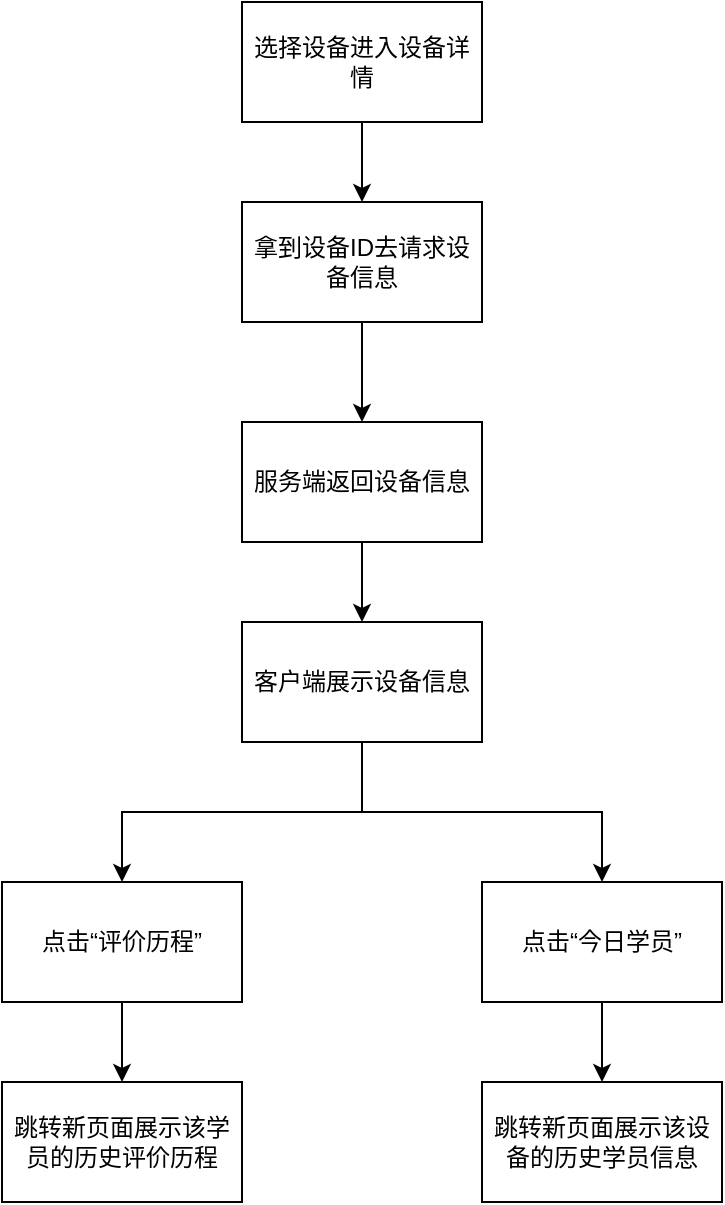 <mxfile version="20.1.3" type="github">
  <diagram id="ljY7VgrKvm63Tl28yFZM" name="第 1 页">
    <mxGraphModel dx="1426" dy="737" grid="1" gridSize="10" guides="1" tooltips="1" connect="1" arrows="1" fold="1" page="1" pageScale="1" pageWidth="827" pageHeight="1169" math="0" shadow="0">
      <root>
        <mxCell id="0" />
        <mxCell id="1" parent="0" />
        <mxCell id="k-6XKZw1vdDDYsS-DaHV-3" value="" style="edgeStyle=orthogonalEdgeStyle;rounded=0;orthogonalLoop=1;jettySize=auto;html=1;" edge="1" parent="1" source="k-6XKZw1vdDDYsS-DaHV-1" target="k-6XKZw1vdDDYsS-DaHV-2">
          <mxGeometry relative="1" as="geometry" />
        </mxCell>
        <mxCell id="k-6XKZw1vdDDYsS-DaHV-1" value="选择设备进入设备详情" style="rounded=0;whiteSpace=wrap;html=1;" vertex="1" parent="1">
          <mxGeometry x="300" y="100" width="120" height="60" as="geometry" />
        </mxCell>
        <mxCell id="k-6XKZw1vdDDYsS-DaHV-5" value="" style="edgeStyle=orthogonalEdgeStyle;rounded=0;orthogonalLoop=1;jettySize=auto;html=1;" edge="1" parent="1" source="k-6XKZw1vdDDYsS-DaHV-2" target="k-6XKZw1vdDDYsS-DaHV-4">
          <mxGeometry relative="1" as="geometry" />
        </mxCell>
        <mxCell id="k-6XKZw1vdDDYsS-DaHV-2" value="拿到设备ID去请求设备信息" style="whiteSpace=wrap;html=1;rounded=0;" vertex="1" parent="1">
          <mxGeometry x="300" y="200" width="120" height="60" as="geometry" />
        </mxCell>
        <mxCell id="k-6XKZw1vdDDYsS-DaHV-7" value="" style="edgeStyle=orthogonalEdgeStyle;rounded=0;orthogonalLoop=1;jettySize=auto;html=1;" edge="1" parent="1" source="k-6XKZw1vdDDYsS-DaHV-4" target="k-6XKZw1vdDDYsS-DaHV-6">
          <mxGeometry relative="1" as="geometry" />
        </mxCell>
        <mxCell id="k-6XKZw1vdDDYsS-DaHV-4" value="服务端返回设备信息" style="whiteSpace=wrap;html=1;rounded=0;" vertex="1" parent="1">
          <mxGeometry x="300" y="310" width="120" height="60" as="geometry" />
        </mxCell>
        <mxCell id="k-6XKZw1vdDDYsS-DaHV-9" value="" style="edgeStyle=orthogonalEdgeStyle;rounded=0;orthogonalLoop=1;jettySize=auto;html=1;" edge="1" parent="1" source="k-6XKZw1vdDDYsS-DaHV-6" target="k-6XKZw1vdDDYsS-DaHV-8">
          <mxGeometry relative="1" as="geometry" />
        </mxCell>
        <mxCell id="k-6XKZw1vdDDYsS-DaHV-13" value="" style="edgeStyle=orthogonalEdgeStyle;rounded=0;orthogonalLoop=1;jettySize=auto;html=1;" edge="1" parent="1" source="k-6XKZw1vdDDYsS-DaHV-6" target="k-6XKZw1vdDDYsS-DaHV-12">
          <mxGeometry relative="1" as="geometry" />
        </mxCell>
        <mxCell id="k-6XKZw1vdDDYsS-DaHV-6" value="客户端展示设备信息" style="whiteSpace=wrap;html=1;rounded=0;" vertex="1" parent="1">
          <mxGeometry x="300" y="410" width="120" height="60" as="geometry" />
        </mxCell>
        <mxCell id="k-6XKZw1vdDDYsS-DaHV-15" value="" style="edgeStyle=orthogonalEdgeStyle;rounded=0;orthogonalLoop=1;jettySize=auto;html=1;" edge="1" parent="1" source="k-6XKZw1vdDDYsS-DaHV-8" target="k-6XKZw1vdDDYsS-DaHV-14">
          <mxGeometry relative="1" as="geometry" />
        </mxCell>
        <mxCell id="k-6XKZw1vdDDYsS-DaHV-8" value="点击“评价历程”" style="whiteSpace=wrap;html=1;rounded=0;" vertex="1" parent="1">
          <mxGeometry x="180" y="540" width="120" height="60" as="geometry" />
        </mxCell>
        <mxCell id="k-6XKZw1vdDDYsS-DaHV-17" value="" style="edgeStyle=orthogonalEdgeStyle;rounded=0;orthogonalLoop=1;jettySize=auto;html=1;" edge="1" parent="1" source="k-6XKZw1vdDDYsS-DaHV-12" target="k-6XKZw1vdDDYsS-DaHV-16">
          <mxGeometry relative="1" as="geometry" />
        </mxCell>
        <mxCell id="k-6XKZw1vdDDYsS-DaHV-12" value="点击“今日学员”" style="whiteSpace=wrap;html=1;rounded=0;" vertex="1" parent="1">
          <mxGeometry x="420" y="540" width="120" height="60" as="geometry" />
        </mxCell>
        <mxCell id="k-6XKZw1vdDDYsS-DaHV-14" value="跳转新页面展示该学员的历史评价历程" style="whiteSpace=wrap;html=1;rounded=0;" vertex="1" parent="1">
          <mxGeometry x="180" y="640" width="120" height="60" as="geometry" />
        </mxCell>
        <mxCell id="k-6XKZw1vdDDYsS-DaHV-16" value="跳转新页面展示该设备的历史学员信息" style="whiteSpace=wrap;html=1;rounded=0;" vertex="1" parent="1">
          <mxGeometry x="420" y="640" width="120" height="60" as="geometry" />
        </mxCell>
      </root>
    </mxGraphModel>
  </diagram>
</mxfile>
